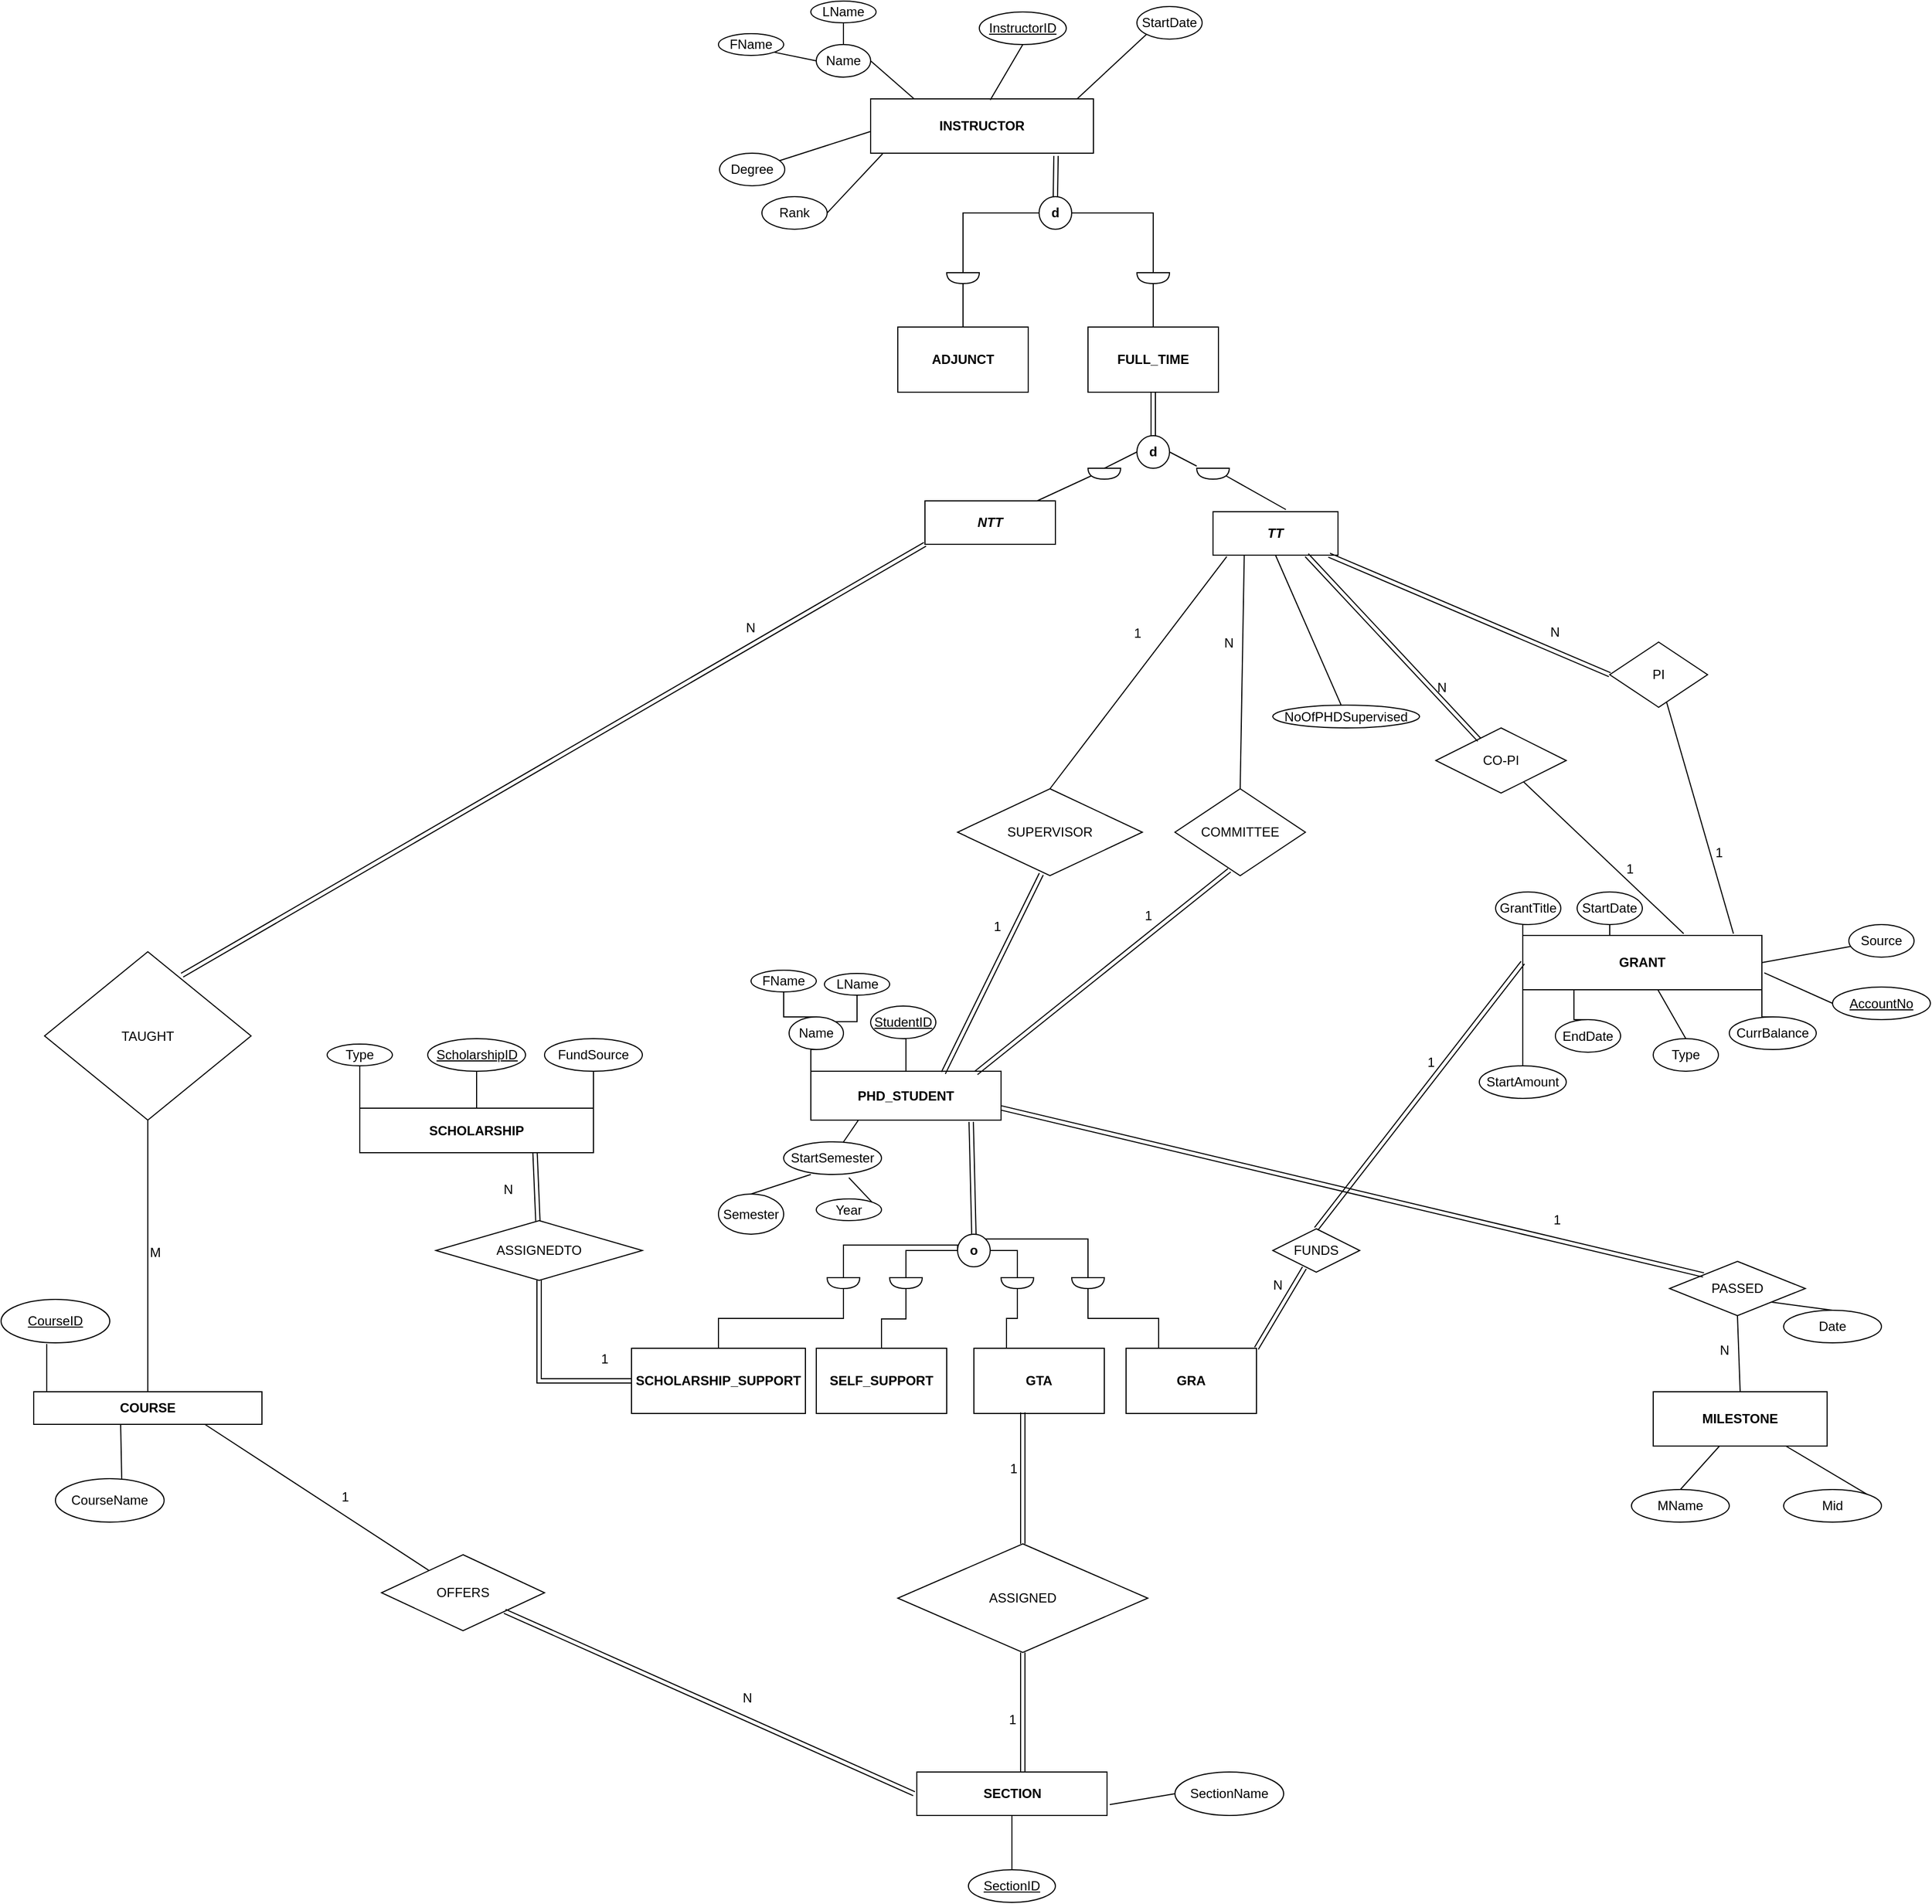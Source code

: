 <mxfile version="13.10.0" type="github"><diagram id="fCvhlvJ0kOpR7_OdzsJZ" name="Page-1"><mxGraphModel dx="2568" dy="1582" grid="1" gridSize="10" guides="1" tooltips="1" connect="1" arrows="1" fold="1" page="1" pageScale="1" pageWidth="850" pageHeight="1100" math="0" shadow="0"><root><mxCell id="0"/><mxCell id="1" parent="0"/><mxCell id="gssbHm3f4yCWulQ35V6J-1" value="&lt;b&gt;PHD_STUDENT&lt;/b&gt;" style="rounded=0;whiteSpace=wrap;html=1;" parent="1" vertex="1"><mxGeometry x="-145" y="-85" width="175" height="45" as="geometry"/></mxCell><mxCell id="gssbHm3f4yCWulQ35V6J-5" style="edgeStyle=orthogonalEdgeStyle;rounded=0;orthogonalLoop=1;jettySize=auto;html=1;exitX=0.5;exitY=1;exitDx=0;exitDy=0;entryX=0;entryY=0;entryDx=0;entryDy=0;endArrow=none;endFill=0;" parent="1" source="gssbHm3f4yCWulQ35V6J-4" target="gssbHm3f4yCWulQ35V6J-1" edge="1"><mxGeometry relative="1" as="geometry"/></mxCell><mxCell id="gssbHm3f4yCWulQ35V6J-7" style="edgeStyle=orthogonalEdgeStyle;rounded=0;orthogonalLoop=1;jettySize=auto;html=1;exitX=0.5;exitY=0;exitDx=0;exitDy=0;entryX=0.5;entryY=1;entryDx=0;entryDy=0;endArrow=none;endFill=0;" parent="1" source="gssbHm3f4yCWulQ35V6J-4" target="gssbHm3f4yCWulQ35V6J-6" edge="1"><mxGeometry relative="1" as="geometry"/></mxCell><mxCell id="gssbHm3f4yCWulQ35V6J-8" style="edgeStyle=orthogonalEdgeStyle;rounded=0;orthogonalLoop=1;jettySize=auto;html=1;exitX=1;exitY=0;exitDx=0;exitDy=0;endArrow=none;endFill=0;entryX=0.5;entryY=1;entryDx=0;entryDy=0;" parent="1" source="gssbHm3f4yCWulQ35V6J-4" target="gssbHm3f4yCWulQ35V6J-9" edge="1"><mxGeometry relative="1" as="geometry"><mxPoint x="-75" y="-145" as="targetPoint"/></mxGeometry></mxCell><mxCell id="gssbHm3f4yCWulQ35V6J-4" value="Name" style="ellipse;whiteSpace=wrap;html=1;" parent="1" vertex="1"><mxGeometry x="-165" y="-135" width="50" height="30" as="geometry"/></mxCell><mxCell id="gssbHm3f4yCWulQ35V6J-6" value="FName" style="ellipse;whiteSpace=wrap;html=1;" parent="1" vertex="1"><mxGeometry x="-200" y="-178" width="60" height="20" as="geometry"/></mxCell><mxCell id="gssbHm3f4yCWulQ35V6J-9" value="LName" style="ellipse;whiteSpace=wrap;html=1;" parent="1" vertex="1"><mxGeometry x="-132.5" y="-175" width="60" height="20" as="geometry"/></mxCell><mxCell id="gssbHm3f4yCWulQ35V6J-11" style="edgeStyle=orthogonalEdgeStyle;rounded=0;orthogonalLoop=1;jettySize=auto;html=1;exitX=0.5;exitY=1;exitDx=0;exitDy=0;entryX=0.5;entryY=0;entryDx=0;entryDy=0;endArrow=none;endFill=0;" parent="1" source="gssbHm3f4yCWulQ35V6J-10" target="gssbHm3f4yCWulQ35V6J-1" edge="1"><mxGeometry relative="1" as="geometry"/></mxCell><mxCell id="gssbHm3f4yCWulQ35V6J-10" value="&lt;u&gt;StudentID&lt;/u&gt;" style="ellipse;whiteSpace=wrap;html=1;" parent="1" vertex="1"><mxGeometry x="-90" y="-145" width="60" height="30" as="geometry"/></mxCell><mxCell id="gssbHm3f4yCWulQ35V6J-71" value="&lt;b&gt;COURSE&lt;/b&gt;" style="rounded=0;whiteSpace=wrap;html=1;" parent="1" vertex="1"><mxGeometry x="-860" y="210" width="210" height="30" as="geometry"/></mxCell><mxCell id="gssbHm3f4yCWulQ35V6J-130" style="edgeStyle=orthogonalEdgeStyle;rounded=0;orthogonalLoop=1;jettySize=auto;html=1;exitX=0;exitY=0.5;exitDx=0;exitDy=0;entryX=0;entryY=0.5;entryDx=0;entryDy=0;entryPerimeter=0;endArrow=none;endFill=0;" parent="1" source="gssbHm3f4yCWulQ35V6J-127" target="gssbHm3f4yCWulQ35V6J-129" edge="1"><mxGeometry relative="1" as="geometry"><Array as="points"><mxPoint x="-10" y="75"/><mxPoint x="-115" y="75"/></Array></mxGeometry></mxCell><mxCell id="gssbHm3f4yCWulQ35V6J-139" style="edgeStyle=orthogonalEdgeStyle;rounded=0;orthogonalLoop=1;jettySize=auto;html=1;exitX=0;exitY=0.5;exitDx=0;exitDy=0;endArrow=none;endFill=0;entryX=0;entryY=0.5;entryDx=0;entryDy=0;entryPerimeter=0;" parent="1" source="gssbHm3f4yCWulQ35V6J-127" target="gssbHm3f4yCWulQ35V6J-134" edge="1"><mxGeometry relative="1" as="geometry"><mxPoint x="-65" y="105" as="targetPoint"/></mxGeometry></mxCell><mxCell id="gssbHm3f4yCWulQ35V6J-151" style="edgeStyle=orthogonalEdgeStyle;rounded=0;orthogonalLoop=1;jettySize=auto;html=1;exitX=1;exitY=0.5;exitDx=0;exitDy=0;entryX=0;entryY=0.5;entryDx=0;entryDy=0;entryPerimeter=0;endArrow=none;endFill=0;" parent="1" source="gssbHm3f4yCWulQ35V6J-127" target="gssbHm3f4yCWulQ35V6J-149" edge="1"><mxGeometry relative="1" as="geometry"/></mxCell><mxCell id="gssbHm3f4yCWulQ35V6J-153" style="edgeStyle=orthogonalEdgeStyle;rounded=0;orthogonalLoop=1;jettySize=auto;html=1;exitX=1;exitY=0;exitDx=0;exitDy=0;entryX=0;entryY=0.5;entryDx=0;entryDy=0;entryPerimeter=0;endArrow=none;endFill=0;" parent="1" source="gssbHm3f4yCWulQ35V6J-127" target="gssbHm3f4yCWulQ35V6J-150" edge="1"><mxGeometry relative="1" as="geometry"/></mxCell><mxCell id="gssbHm3f4yCWulQ35V6J-127" value="&lt;b&gt;o&lt;/b&gt;" style="ellipse;whiteSpace=wrap;html=1;aspect=fixed;" parent="1" vertex="1"><mxGeometry x="-10" y="65" width="30" height="30" as="geometry"/></mxCell><mxCell id="gssbHm3f4yCWulQ35V6J-161" style="edgeStyle=orthogonalEdgeStyle;rounded=0;orthogonalLoop=1;jettySize=auto;html=1;exitX=1;exitY=0.5;exitDx=0;exitDy=0;exitPerimeter=0;entryX=0.5;entryY=0;entryDx=0;entryDy=0;endArrow=none;endFill=0;" parent="1" source="gssbHm3f4yCWulQ35V6J-129" target="gssbHm3f4yCWulQ35V6J-154" edge="1"><mxGeometry relative="1" as="geometry"/></mxCell><mxCell id="gssbHm3f4yCWulQ35V6J-129" value="" style="shape=or;whiteSpace=wrap;html=1;direction=south;" parent="1" vertex="1"><mxGeometry x="-130" y="105" width="30" height="10" as="geometry"/></mxCell><mxCell id="gssbHm3f4yCWulQ35V6J-162" style="edgeStyle=orthogonalEdgeStyle;rounded=0;orthogonalLoop=1;jettySize=auto;html=1;exitX=1;exitY=0.5;exitDx=0;exitDy=0;exitPerimeter=0;entryX=0.5;entryY=0;entryDx=0;entryDy=0;endArrow=none;endFill=0;" parent="1" source="gssbHm3f4yCWulQ35V6J-134" target="gssbHm3f4yCWulQ35V6J-155" edge="1"><mxGeometry relative="1" as="geometry"><Array as="points"><mxPoint x="-58" y="143"/><mxPoint x="-80" y="143"/></Array></mxGeometry></mxCell><mxCell id="gssbHm3f4yCWulQ35V6J-134" value="" style="shape=or;whiteSpace=wrap;html=1;direction=south;" parent="1" vertex="1"><mxGeometry x="-72.5" y="105" width="30" height="10" as="geometry"/></mxCell><mxCell id="gssbHm3f4yCWulQ35V6J-163" style="edgeStyle=orthogonalEdgeStyle;rounded=0;orthogonalLoop=1;jettySize=auto;html=1;exitX=1;exitY=0.5;exitDx=0;exitDy=0;exitPerimeter=0;entryX=0.25;entryY=0;entryDx=0;entryDy=0;endArrow=none;endFill=0;" parent="1" source="gssbHm3f4yCWulQ35V6J-149" target="gssbHm3f4yCWulQ35V6J-157" edge="1"><mxGeometry relative="1" as="geometry"/></mxCell><mxCell id="gssbHm3f4yCWulQ35V6J-149" value="" style="shape=or;whiteSpace=wrap;html=1;direction=south;" parent="1" vertex="1"><mxGeometry x="30" y="105" width="30" height="10" as="geometry"/></mxCell><mxCell id="gssbHm3f4yCWulQ35V6J-165" style="edgeStyle=orthogonalEdgeStyle;rounded=0;orthogonalLoop=1;jettySize=auto;html=1;exitX=1;exitY=0.5;exitDx=0;exitDy=0;exitPerimeter=0;entryX=0.25;entryY=0;entryDx=0;entryDy=0;endArrow=none;endFill=0;" parent="1" source="gssbHm3f4yCWulQ35V6J-150" target="gssbHm3f4yCWulQ35V6J-159" edge="1"><mxGeometry relative="1" as="geometry"/></mxCell><mxCell id="gssbHm3f4yCWulQ35V6J-150" value="" style="shape=or;whiteSpace=wrap;html=1;direction=south;" parent="1" vertex="1"><mxGeometry x="95" y="105" width="30" height="10" as="geometry"/></mxCell><mxCell id="gssbHm3f4yCWulQ35V6J-209" style="edgeStyle=orthogonalEdgeStyle;rounded=0;orthogonalLoop=1;jettySize=auto;html=1;exitX=0;exitY=0.5;exitDx=0;exitDy=0;entryX=0.5;entryY=1;entryDx=0;entryDy=0;endArrow=none;endFill=0;shape=link;" parent="1" source="gssbHm3f4yCWulQ35V6J-154" target="gssbHm3f4yCWulQ35V6J-208" edge="1"><mxGeometry relative="1" as="geometry"/></mxCell><mxCell id="gssbHm3f4yCWulQ35V6J-154" value="&lt;b&gt;SCHOLARSHIP_SUPPORT&lt;/b&gt;" style="rounded=0;whiteSpace=wrap;html=1;" parent="1" vertex="1"><mxGeometry x="-310" y="170" width="160" height="60" as="geometry"/></mxCell><mxCell id="gssbHm3f4yCWulQ35V6J-155" value="&lt;b&gt;SELF_SUPPORT&lt;/b&gt;" style="rounded=0;whiteSpace=wrap;html=1;" parent="1" vertex="1"><mxGeometry x="-140" y="170" width="120" height="60" as="geometry"/></mxCell><mxCell id="gssbHm3f4yCWulQ35V6J-157" value="&lt;b&gt;GTA&lt;/b&gt;" style="rounded=0;whiteSpace=wrap;html=1;" parent="1" vertex="1"><mxGeometry x="5" y="170" width="120" height="60" as="geometry"/></mxCell><mxCell id="gssbHm3f4yCWulQ35V6J-159" value="&lt;b&gt;GRA&lt;/b&gt;" style="rounded=0;whiteSpace=wrap;html=1;" parent="1" vertex="1"><mxGeometry x="145" y="170" width="120" height="60" as="geometry"/></mxCell><mxCell id="gssbHm3f4yCWulQ35V6J-178" style="edgeStyle=orthogonalEdgeStyle;rounded=0;orthogonalLoop=1;jettySize=auto;html=1;exitX=0.25;exitY=0;exitDx=0;exitDy=0;entryX=0.5;entryY=1;entryDx=0;entryDy=0;endArrow=none;endFill=0;" parent="1" source="gssbHm3f4yCWulQ35V6J-166" target="gssbHm3f4yCWulQ35V6J-177" edge="1"><mxGeometry relative="1" as="geometry"/></mxCell><mxCell id="gssbHm3f4yCWulQ35V6J-166" value="&lt;b&gt;GRANT&lt;br&gt;&lt;/b&gt;" style="rounded=0;whiteSpace=wrap;html=1;" parent="1" vertex="1"><mxGeometry x="510" y="-210" width="220" height="50" as="geometry"/></mxCell><mxCell id="gssbHm3f4yCWulQ35V6J-167" value="&lt;u&gt;AccountNo&lt;/u&gt;" style="ellipse;whiteSpace=wrap;html=1;" parent="1" vertex="1"><mxGeometry x="795" y="-162.5" width="90" height="30" as="geometry"/></mxCell><mxCell id="gssbHm3f4yCWulQ35V6J-172" style="edgeStyle=orthogonalEdgeStyle;rounded=0;orthogonalLoop=1;jettySize=auto;html=1;exitX=0.5;exitY=1;exitDx=0;exitDy=0;entryX=0;entryY=0;entryDx=0;entryDy=0;endArrow=none;endFill=0;" parent="1" source="gssbHm3f4yCWulQ35V6J-171" target="gssbHm3f4yCWulQ35V6J-166" edge="1"><mxGeometry relative="1" as="geometry"/></mxCell><mxCell id="gssbHm3f4yCWulQ35V6J-171" value="GrantTitle" style="ellipse;whiteSpace=wrap;html=1;" parent="1" vertex="1"><mxGeometry x="485" y="-250" width="60" height="30" as="geometry"/></mxCell><mxCell id="gssbHm3f4yCWulQ35V6J-173" value="Source" style="ellipse;whiteSpace=wrap;html=1;" parent="1" vertex="1"><mxGeometry x="810" y="-220" width="60" height="30" as="geometry"/></mxCell><mxCell id="gssbHm3f4yCWulQ35V6J-177" value="StartDate" style="ellipse;whiteSpace=wrap;html=1;" parent="1" vertex="1"><mxGeometry x="560" y="-250" width="60" height="30" as="geometry"/></mxCell><mxCell id="gssbHm3f4yCWulQ35V6J-180" style="edgeStyle=orthogonalEdgeStyle;rounded=0;orthogonalLoop=1;jettySize=auto;html=1;exitX=0.5;exitY=0;exitDx=0;exitDy=0;entryX=0.214;entryY=1.008;entryDx=0;entryDy=0;entryPerimeter=0;endArrow=none;endFill=0;" parent="1" source="gssbHm3f4yCWulQ35V6J-179" target="gssbHm3f4yCWulQ35V6J-166" edge="1"><mxGeometry relative="1" as="geometry"/></mxCell><mxCell id="gssbHm3f4yCWulQ35V6J-179" value="EndDate" style="ellipse;whiteSpace=wrap;html=1;" parent="1" vertex="1"><mxGeometry x="540" y="-132.5" width="60" height="30" as="geometry"/></mxCell><mxCell id="gssbHm3f4yCWulQ35V6J-182" style="edgeStyle=orthogonalEdgeStyle;rounded=0;orthogonalLoop=1;jettySize=auto;html=1;exitX=0.5;exitY=0;exitDx=0;exitDy=0;entryX=0;entryY=1;entryDx=0;entryDy=0;endArrow=none;endFill=0;" parent="1" source="gssbHm3f4yCWulQ35V6J-181" target="gssbHm3f4yCWulQ35V6J-166" edge="1"><mxGeometry relative="1" as="geometry"/></mxCell><mxCell id="gssbHm3f4yCWulQ35V6J-181" value="StartAmount" style="ellipse;whiteSpace=wrap;html=1;" parent="1" vertex="1"><mxGeometry x="470" y="-90" width="80" height="30" as="geometry"/></mxCell><mxCell id="gssbHm3f4yCWulQ35V6J-184" style="edgeStyle=orthogonalEdgeStyle;rounded=0;orthogonalLoop=1;jettySize=auto;html=1;exitX=0.5;exitY=0;exitDx=0;exitDy=0;entryX=1;entryY=1;entryDx=0;entryDy=0;endArrow=none;endFill=0;" parent="1" source="gssbHm3f4yCWulQ35V6J-183" target="gssbHm3f4yCWulQ35V6J-166" edge="1"><mxGeometry relative="1" as="geometry"/></mxCell><mxCell id="gssbHm3f4yCWulQ35V6J-183" value="CurrBalance" style="ellipse;whiteSpace=wrap;html=1;" parent="1" vertex="1"><mxGeometry x="700" y="-135" width="80" height="30" as="geometry"/></mxCell><mxCell id="gssbHm3f4yCWulQ35V6J-185" value="&lt;span&gt;FUNDS&lt;/span&gt;" style="rhombus;whiteSpace=wrap;html=1;fontStyle=0" parent="1" vertex="1"><mxGeometry x="280" y="60" width="80" height="40" as="geometry"/></mxCell><mxCell id="gssbHm3f4yCWulQ35V6J-207" style="edgeStyle=orthogonalEdgeStyle;rounded=0;orthogonalLoop=1;jettySize=auto;html=1;exitX=0;exitY=0;exitDx=0;exitDy=0;entryX=0.5;entryY=1;entryDx=0;entryDy=0;endArrow=none;endFill=0;" parent="1" source="gssbHm3f4yCWulQ35V6J-200" target="gssbHm3f4yCWulQ35V6J-205" edge="1"><mxGeometry relative="1" as="geometry"/></mxCell><mxCell id="gssbHm3f4yCWulQ35V6J-200" value="&lt;b&gt;SCHOLARSHIP&lt;/b&gt;" style="rounded=0;whiteSpace=wrap;html=1;" parent="1" vertex="1"><mxGeometry x="-560" y="-51" width="215" height="41" as="geometry"/></mxCell><mxCell id="gssbHm3f4yCWulQ35V6J-202" style="edgeStyle=orthogonalEdgeStyle;rounded=0;orthogonalLoop=1;jettySize=auto;html=1;exitX=0.5;exitY=1;exitDx=0;exitDy=0;entryX=0.5;entryY=0;entryDx=0;entryDy=0;endArrow=none;endFill=0;" parent="1" source="gssbHm3f4yCWulQ35V6J-201" target="gssbHm3f4yCWulQ35V6J-200" edge="1"><mxGeometry relative="1" as="geometry"/></mxCell><mxCell id="gssbHm3f4yCWulQ35V6J-201" value="&lt;u&gt;ScholarshipID&lt;br&gt;&lt;/u&gt;" style="ellipse;whiteSpace=wrap;html=1;" parent="1" vertex="1"><mxGeometry x="-497.5" y="-115" width="90" height="30" as="geometry"/></mxCell><mxCell id="gssbHm3f4yCWulQ35V6J-204" style="edgeStyle=orthogonalEdgeStyle;rounded=0;orthogonalLoop=1;jettySize=auto;html=1;exitX=0.5;exitY=1;exitDx=0;exitDy=0;entryX=1;entryY=0;entryDx=0;entryDy=0;endArrow=none;endFill=0;" parent="1" source="gssbHm3f4yCWulQ35V6J-203" target="gssbHm3f4yCWulQ35V6J-200" edge="1"><mxGeometry relative="1" as="geometry"/></mxCell><mxCell id="gssbHm3f4yCWulQ35V6J-203" value="FundSource" style="ellipse;whiteSpace=wrap;html=1;" parent="1" vertex="1"><mxGeometry x="-390" y="-115" width="90" height="30" as="geometry"/></mxCell><mxCell id="gssbHm3f4yCWulQ35V6J-205" value="Type" style="ellipse;whiteSpace=wrap;html=1;" parent="1" vertex="1"><mxGeometry x="-590" y="-110" width="60" height="20" as="geometry"/></mxCell><mxCell id="gssbHm3f4yCWulQ35V6J-208" value="&lt;span&gt;ASSIGNEDTO&lt;/span&gt;" style="rhombus;whiteSpace=wrap;html=1;fontStyle=0" parent="1" vertex="1"><mxGeometry x="-490" y="52.5" width="190" height="55" as="geometry"/></mxCell><mxCell id="gssbHm3f4yCWulQ35V6J-211" value="&lt;span&gt;ASSIGNED&lt;/span&gt;" style="rhombus;whiteSpace=wrap;html=1;fontStyle=0" parent="1" vertex="1"><mxGeometry x="-65" y="350" width="230" height="100" as="geometry"/></mxCell><mxCell id="gssbHm3f4yCWulQ35V6J-218" value="1" style="text;html=1;align=center;verticalAlign=middle;resizable=0;points=[];autosize=1;" parent="1" vertex="1"><mxGeometry x="-345" y="170" width="20" height="20" as="geometry"/></mxCell><mxCell id="gssbHm3f4yCWulQ35V6J-233" value="&lt;span&gt;SUPERVISOR&lt;/span&gt;" style="rhombus;whiteSpace=wrap;html=1;fontStyle=0" parent="1" vertex="1"><mxGeometry x="-10" y="-345" width="170" height="80" as="geometry"/></mxCell><mxCell id="gssbHm3f4yCWulQ35V6J-241" value="&lt;span&gt;COMMITTEE&lt;/span&gt;" style="rhombus;whiteSpace=wrap;html=1;fontStyle=0" parent="1" vertex="1"><mxGeometry x="190" y="-345" width="120" height="80" as="geometry"/></mxCell><mxCell id="obHCPfO9yoPYBhlcfAnq-4" value="" style="shape=link;html=1;width=4;exitX=0.5;exitY=0;exitDx=0;exitDy=0;entryX=0.843;entryY=1.034;entryDx=0;entryDy=0;entryPerimeter=0;" parent="1" source="gssbHm3f4yCWulQ35V6J-127" target="gssbHm3f4yCWulQ35V6J-1" edge="1"><mxGeometry width="50" height="50" relative="1" as="geometry"><mxPoint x="10" y="60" as="sourcePoint"/><mxPoint x="-20" y="-30" as="targetPoint"/></mxGeometry></mxCell><mxCell id="obHCPfO9yoPYBhlcfAnq-10" value="FName" style="ellipse;whiteSpace=wrap;html=1;" parent="1" vertex="1"><mxGeometry x="-230" y="-1040" width="60" height="20" as="geometry"/></mxCell><mxCell id="obHCPfO9yoPYBhlcfAnq-11" value="LName" style="ellipse;whiteSpace=wrap;html=1;" parent="1" vertex="1"><mxGeometry x="-145" y="-1070" width="60" height="20" as="geometry"/></mxCell><mxCell id="obHCPfO9yoPYBhlcfAnq-12" style="edgeStyle=orthogonalEdgeStyle;rounded=0;orthogonalLoop=1;jettySize=auto;html=1;exitX=1;exitY=0;exitDx=0;exitDy=0;endArrow=none;endFill=0;entryX=0.5;entryY=1;entryDx=0;entryDy=0;" parent="1" source="obHCPfO9yoPYBhlcfAnq-13" target="obHCPfO9yoPYBhlcfAnq-11" edge="1"><mxGeometry relative="1" as="geometry"><mxPoint x="30" y="-930" as="targetPoint"/></mxGeometry></mxCell><mxCell id="obHCPfO9yoPYBhlcfAnq-13" value="Name" style="ellipse;whiteSpace=wrap;html=1;" parent="1" vertex="1"><mxGeometry x="-140" y="-1030" width="50" height="30" as="geometry"/></mxCell><mxCell id="obHCPfO9yoPYBhlcfAnq-14" value="&lt;u&gt;InstructorID&lt;/u&gt;" style="ellipse;whiteSpace=wrap;html=1;" parent="1" vertex="1"><mxGeometry x="10" y="-1060" width="80" height="30" as="geometry"/></mxCell><mxCell id="obHCPfO9yoPYBhlcfAnq-15" value="StartDate" style="ellipse;whiteSpace=wrap;html=1;" parent="1" vertex="1"><mxGeometry x="155" y="-1065" width="60" height="30" as="geometry"/></mxCell><mxCell id="obHCPfO9yoPYBhlcfAnq-16" value="&lt;b&gt;INSTRUCTOR&lt;/b&gt;" style="rounded=0;whiteSpace=wrap;html=1;" parent="1" vertex="1"><mxGeometry x="-90" y="-980" width="205" height="50" as="geometry"/></mxCell><mxCell id="obHCPfO9yoPYBhlcfAnq-17" value="Degree" style="ellipse;whiteSpace=wrap;html=1;" parent="1" vertex="1"><mxGeometry x="-229" y="-930" width="60" height="30" as="geometry"/></mxCell><mxCell id="obHCPfO9yoPYBhlcfAnq-18" value="Rank" style="ellipse;whiteSpace=wrap;html=1;" parent="1" vertex="1"><mxGeometry x="-190" y="-890" width="60" height="30" as="geometry"/></mxCell><mxCell id="obHCPfO9yoPYBhlcfAnq-19" value="" style="shape=link;html=1;entryX=0.832;entryY=1.05;entryDx=0;entryDy=0;exitX=0.5;exitY=0;exitDx=0;exitDy=0;entryPerimeter=0;" parent="1" source="obHCPfO9yoPYBhlcfAnq-25" target="obHCPfO9yoPYBhlcfAnq-16" edge="1"><mxGeometry width="50" height="50" relative="1" as="geometry"><mxPoint x="195" y="-680" as="sourcePoint"/><mxPoint x="245" y="-730" as="targetPoint"/></mxGeometry></mxCell><mxCell id="obHCPfO9yoPYBhlcfAnq-21" style="edgeStyle=orthogonalEdgeStyle;rounded=0;orthogonalLoop=1;jettySize=auto;html=1;exitX=0;exitY=0.5;exitDx=0;exitDy=0;endArrow=none;endFill=0;" parent="1" source="obHCPfO9yoPYBhlcfAnq-41" edge="1"><mxGeometry relative="1" as="geometry"><mxPoint x="-5" y="-820" as="targetPoint"/></mxGeometry></mxCell><mxCell id="obHCPfO9yoPYBhlcfAnq-25" value="&lt;b&gt;d&lt;/b&gt;" style="ellipse;whiteSpace=wrap;html=1;aspect=fixed;" parent="1" vertex="1"><mxGeometry x="65" y="-890" width="30" height="30" as="geometry"/></mxCell><mxCell id="obHCPfO9yoPYBhlcfAnq-27" value="&lt;b&gt;&lt;span&gt;FULL_TIME&lt;/span&gt;&lt;/b&gt;" style="rounded=0;whiteSpace=wrap;html=1;fontStyle=0" parent="1" vertex="1"><mxGeometry x="110" y="-770" width="120" height="60" as="geometry"/></mxCell><mxCell id="obHCPfO9yoPYBhlcfAnq-40" value="" style="endArrow=none;html=1;entryX=1;entryY=0.5;entryDx=0;entryDy=0;entryPerimeter=0;" parent="1" target="obHCPfO9yoPYBhlcfAnq-38" edge="1"><mxGeometry width="50" height="50" relative="1" as="geometry"><mxPoint x="170" y="-770" as="sourcePoint"/><mxPoint x="240" y="-740" as="targetPoint"/></mxGeometry></mxCell><mxCell id="obHCPfO9yoPYBhlcfAnq-42" value="" style="endArrow=none;html=1;entryX=1;entryY=0.5;entryDx=0;entryDy=0;entryPerimeter=0;" parent="1" source="obHCPfO9yoPYBhlcfAnq-43" target="obHCPfO9yoPYBhlcfAnq-41" edge="1"><mxGeometry width="50" height="50" relative="1" as="geometry"><mxPoint x="-5" y="-710" as="sourcePoint"/><mxPoint x="-80" y="-680" as="targetPoint"/></mxGeometry></mxCell><mxCell id="obHCPfO9yoPYBhlcfAnq-44" value="" style="shape=link;html=1;entryX=0.5;entryY=1;entryDx=0;entryDy=0;" parent="1" target="obHCPfO9yoPYBhlcfAnq-27" edge="1"><mxGeometry width="50" height="50" relative="1" as="geometry"><mxPoint x="170" y="-670" as="sourcePoint"/><mxPoint x="220" y="-650" as="targetPoint"/></mxGeometry></mxCell><mxCell id="obHCPfO9yoPYBhlcfAnq-45" value="&lt;b&gt;d&lt;/b&gt;" style="ellipse;whiteSpace=wrap;html=1;aspect=fixed;" parent="1" vertex="1"><mxGeometry x="155" y="-670" width="30" height="30" as="geometry"/></mxCell><mxCell id="obHCPfO9yoPYBhlcfAnq-48" value="" style="shape=or;whiteSpace=wrap;html=1;direction=south;" parent="1" vertex="1"><mxGeometry x="210" y="-640" width="30" height="10" as="geometry"/></mxCell><mxCell id="obHCPfO9yoPYBhlcfAnq-49" value="&lt;b&gt;&lt;i&gt;TT&lt;/i&gt;&lt;/b&gt;" style="rounded=0;whiteSpace=wrap;html=1;" parent="1" vertex="1"><mxGeometry x="225" y="-600" width="115" height="40" as="geometry"/></mxCell><mxCell id="obHCPfO9yoPYBhlcfAnq-50" value="&lt;b&gt;&lt;i&gt;NTT&lt;/i&gt;&lt;/b&gt;" style="rounded=0;whiteSpace=wrap;html=1;" parent="1" vertex="1"><mxGeometry x="-40" y="-610" width="120" height="40" as="geometry"/></mxCell><mxCell id="obHCPfO9yoPYBhlcfAnq-51" value="NoOfPHDSupervised" style="ellipse;whiteSpace=wrap;html=1;" parent="1" vertex="1"><mxGeometry x="280" y="-422" width="135" height="21" as="geometry"/></mxCell><mxCell id="obHCPfO9yoPYBhlcfAnq-52" value="" style="endArrow=none;html=1;entryX=0.5;entryY=1;entryDx=0;entryDy=0;" parent="1" source="obHCPfO9yoPYBhlcfAnq-51" target="obHCPfO9yoPYBhlcfAnq-49" edge="1"><mxGeometry width="50" height="50" relative="1" as="geometry"><mxPoint x="60" y="-350" as="sourcePoint"/><mxPoint x="110" y="-400" as="targetPoint"/></mxGeometry></mxCell><mxCell id="obHCPfO9yoPYBhlcfAnq-55" value="" style="shape=or;whiteSpace=wrap;html=1;direction=south;" parent="1" vertex="1"><mxGeometry x="110" y="-640" width="30" height="10" as="geometry"/></mxCell><mxCell id="obHCPfO9yoPYBhlcfAnq-56" value="" style="endArrow=none;html=1;entryX=0;entryY=0.5;entryDx=0;entryDy=0;exitX=0;exitY=0.5;exitDx=0;exitDy=0;exitPerimeter=0;" parent="1" source="obHCPfO9yoPYBhlcfAnq-55" target="obHCPfO9yoPYBhlcfAnq-45" edge="1"><mxGeometry width="50" height="50" relative="1" as="geometry"><mxPoint x="150" y="-600" as="sourcePoint"/><mxPoint x="140" y="-640" as="targetPoint"/></mxGeometry></mxCell><mxCell id="obHCPfO9yoPYBhlcfAnq-58" value="" style="endArrow=none;html=1;entryX=0.7;entryY=0.9;entryDx=0;entryDy=0;entryPerimeter=0;" parent="1" source="obHCPfO9yoPYBhlcfAnq-50" target="obHCPfO9yoPYBhlcfAnq-55" edge="1"><mxGeometry width="50" height="50" relative="1" as="geometry"><mxPoint x="90" y="-540" as="sourcePoint"/><mxPoint x="100" y="-634" as="targetPoint"/></mxGeometry></mxCell><mxCell id="obHCPfO9yoPYBhlcfAnq-59" value="" style="endArrow=none;html=1;exitX=1;exitY=0.5;exitDx=0;exitDy=0;" parent="1" source="obHCPfO9yoPYBhlcfAnq-45" edge="1"><mxGeometry width="50" height="50" relative="1" as="geometry"><mxPoint x="240" y="-560" as="sourcePoint"/><mxPoint x="210" y="-642" as="targetPoint"/></mxGeometry></mxCell><mxCell id="obHCPfO9yoPYBhlcfAnq-60" value="" style="endArrow=none;html=1;exitX=0.7;exitY=0.1;exitDx=0;exitDy=0;exitPerimeter=0;entryX=0.583;entryY=-0.05;entryDx=0;entryDy=0;entryPerimeter=0;" parent="1" source="obHCPfO9yoPYBhlcfAnq-48" target="obHCPfO9yoPYBhlcfAnq-49" edge="1"><mxGeometry width="50" height="50" relative="1" as="geometry"><mxPoint x="370" y="-540" as="sourcePoint"/><mxPoint x="290" y="-582" as="targetPoint"/></mxGeometry></mxCell><mxCell id="obHCPfO9yoPYBhlcfAnq-64" value="" style="endArrow=none;html=1;rounded=0;exitX=0.929;exitY=1;exitDx=0;exitDy=0;exitPerimeter=0;shape=link;" parent="1" source="obHCPfO9yoPYBhlcfAnq-49" edge="1"><mxGeometry relative="1" as="geometry"><mxPoint x="440" y="-500" as="sourcePoint"/><mxPoint x="590" y="-450" as="targetPoint"/></mxGeometry></mxCell><mxCell id="obHCPfO9yoPYBhlcfAnq-65" value="N" style="resizable=0;html=1;align=right;verticalAlign=bottom;" parent="obHCPfO9yoPYBhlcfAnq-64" connectable="0" vertex="1"><mxGeometry x="1" relative="1" as="geometry"><mxPoint x="-45.35" y="-30.15" as="offset"/></mxGeometry></mxCell><mxCell id="obHCPfO9yoPYBhlcfAnq-66" value="PI" style="shape=rhombus;perimeter=rhombusPerimeter;whiteSpace=wrap;html=1;align=center;" parent="1" vertex="1"><mxGeometry x="590" y="-480" width="90" height="60" as="geometry"/></mxCell><mxCell id="obHCPfO9yoPYBhlcfAnq-78" value="Type" style="ellipse;whiteSpace=wrap;html=1;" parent="1" vertex="1"><mxGeometry x="630" y="-115" width="60" height="30" as="geometry"/></mxCell><mxCell id="obHCPfO9yoPYBhlcfAnq-85" value="CO-PI" style="shape=rhombus;perimeter=rhombusPerimeter;whiteSpace=wrap;html=1;align=center;" parent="1" vertex="1"><mxGeometry x="430" y="-401" width="120" height="60" as="geometry"/></mxCell><mxCell id="obHCPfO9yoPYBhlcfAnq-94" value="TAUGHT" style="shape=rhombus;perimeter=rhombusPerimeter;whiteSpace=wrap;html=1;align=center;" parent="1" vertex="1"><mxGeometry x="-850" y="-195" width="190" height="155" as="geometry"/></mxCell><mxCell id="obHCPfO9yoPYBhlcfAnq-97" value="&lt;b&gt;SECTION&lt;/b&gt;" style="rounded=0;whiteSpace=wrap;html=1;" parent="1" vertex="1"><mxGeometry x="-47.5" y="560" width="175" height="40" as="geometry"/></mxCell><mxCell id="obHCPfO9yoPYBhlcfAnq-98" value="&lt;u&gt;SectionID&lt;/u&gt;" style="ellipse;whiteSpace=wrap;html=1;" parent="1" vertex="1"><mxGeometry y="650" width="80" height="30" as="geometry"/></mxCell><mxCell id="obHCPfO9yoPYBhlcfAnq-99" value="" style="endArrow=none;html=1;exitX=0.5;exitY=0;exitDx=0;exitDy=0;" parent="1" source="obHCPfO9yoPYBhlcfAnq-98" edge="1"><mxGeometry width="50" height="50" relative="1" as="geometry"><mxPoint x="-150" y="910" as="sourcePoint"/><mxPoint x="40" y="600" as="targetPoint"/></mxGeometry></mxCell><mxCell id="obHCPfO9yoPYBhlcfAnq-103" value="&lt;span&gt;OFFERS&lt;/span&gt;" style="rhombus;whiteSpace=wrap;html=1;fontStyle=0" parent="1" vertex="1"><mxGeometry x="-540" y="360" width="150" height="70" as="geometry"/></mxCell><mxCell id="obHCPfO9yoPYBhlcfAnq-106" value="" style="endArrow=none;html=1;rounded=0;entryX=0.11;entryY=1.034;entryDx=0;entryDy=0;entryPerimeter=0;exitX=0.5;exitY=0;exitDx=0;exitDy=0;" parent="1" source="gssbHm3f4yCWulQ35V6J-233" target="obHCPfO9yoPYBhlcfAnq-49" edge="1"><mxGeometry relative="1" as="geometry"><mxPoint x="110" y="-400" as="sourcePoint"/><mxPoint x="270" y="-400" as="targetPoint"/></mxGeometry></mxCell><mxCell id="obHCPfO9yoPYBhlcfAnq-107" value="1" style="resizable=0;html=1;align=right;verticalAlign=bottom;" parent="obHCPfO9yoPYBhlcfAnq-106" connectable="0" vertex="1"><mxGeometry x="1" relative="1" as="geometry"><mxPoint x="-77.72" y="78.73" as="offset"/></mxGeometry></mxCell><mxCell id="obHCPfO9yoPYBhlcfAnq-110" value="" style="endArrow=none;html=1;rounded=0;entryX=0.25;entryY=1;entryDx=0;entryDy=0;exitX=0.5;exitY=0;exitDx=0;exitDy=0;" parent="1" source="gssbHm3f4yCWulQ35V6J-241" target="obHCPfO9yoPYBhlcfAnq-49" edge="1"><mxGeometry relative="1" as="geometry"><mxPoint x="200" y="-370" as="sourcePoint"/><mxPoint x="360" y="-370" as="targetPoint"/></mxGeometry></mxCell><mxCell id="obHCPfO9yoPYBhlcfAnq-111" value="N" style="resizable=0;html=1;align=right;verticalAlign=bottom;" parent="obHCPfO9yoPYBhlcfAnq-110" connectable="0" vertex="1"><mxGeometry x="1" relative="1" as="geometry"><mxPoint x="-8.75" y="89.96" as="offset"/></mxGeometry></mxCell><mxCell id="obHCPfO9yoPYBhlcfAnq-38" value="" style="shape=or;whiteSpace=wrap;html=1;direction=south;" parent="1" vertex="1"><mxGeometry x="155" y="-820" width="30" height="10" as="geometry"/></mxCell><mxCell id="obHCPfO9yoPYBhlcfAnq-121" style="edgeStyle=orthogonalEdgeStyle;rounded=0;orthogonalLoop=1;jettySize=auto;html=1;exitX=1;exitY=0.5;exitDx=0;exitDy=0;endArrow=none;endFill=0;" parent="1" source="obHCPfO9yoPYBhlcfAnq-25" target="obHCPfO9yoPYBhlcfAnq-38" edge="1"><mxGeometry relative="1" as="geometry"><mxPoint x="95" y="-875" as="sourcePoint"/><mxPoint x="205" y="-820" as="targetPoint"/><Array as="points"><mxPoint x="170" y="-875"/></Array></mxGeometry></mxCell><mxCell id="obHCPfO9yoPYBhlcfAnq-41" value="" style="shape=or;whiteSpace=wrap;html=1;direction=south;" parent="1" vertex="1"><mxGeometry x="-20" y="-820" width="30" height="10" as="geometry"/></mxCell><mxCell id="obHCPfO9yoPYBhlcfAnq-122" style="edgeStyle=orthogonalEdgeStyle;rounded=0;orthogonalLoop=1;jettySize=auto;html=1;exitX=0;exitY=0.5;exitDx=0;exitDy=0;endArrow=none;endFill=0;" parent="1" source="obHCPfO9yoPYBhlcfAnq-25" target="obHCPfO9yoPYBhlcfAnq-41" edge="1"><mxGeometry relative="1" as="geometry"><mxPoint x="-5" y="-820" as="targetPoint"/><mxPoint x="65" y="-875" as="sourcePoint"/></mxGeometry></mxCell><mxCell id="obHCPfO9yoPYBhlcfAnq-43" value="&lt;b&gt;&lt;span&gt;ADJUNCT&lt;/span&gt;&lt;/b&gt;" style="rounded=0;whiteSpace=wrap;html=1;fontStyle=0" parent="1" vertex="1"><mxGeometry x="-65" y="-770" width="120" height="60" as="geometry"/></mxCell><mxCell id="obHCPfO9yoPYBhlcfAnq-125" value="" style="endArrow=none;html=1;entryX=0.5;entryY=1;entryDx=0;entryDy=0;exitX=0.537;exitY=0.02;exitDx=0;exitDy=0;exitPerimeter=0;" parent="1" source="obHCPfO9yoPYBhlcfAnq-16" target="obHCPfO9yoPYBhlcfAnq-14" edge="1"><mxGeometry width="50" height="50" relative="1" as="geometry"><mxPoint x="20" y="-970" as="sourcePoint"/><mxPoint x="70" y="-1020" as="targetPoint"/></mxGeometry></mxCell><mxCell id="obHCPfO9yoPYBhlcfAnq-126" value="" style="endArrow=none;html=1;entryX=0;entryY=1;entryDx=0;entryDy=0;" parent="1" target="obHCPfO9yoPYBhlcfAnq-15" edge="1"><mxGeometry width="50" height="50" relative="1" as="geometry"><mxPoint x="100" y="-980" as="sourcePoint"/><mxPoint x="150" y="-1030" as="targetPoint"/></mxGeometry></mxCell><mxCell id="obHCPfO9yoPYBhlcfAnq-127" value="" style="endArrow=none;html=1;entryX=0;entryY=0.5;entryDx=0;entryDy=0;exitX=1;exitY=1;exitDx=0;exitDy=0;" parent="1" source="obHCPfO9yoPYBhlcfAnq-10" target="obHCPfO9yoPYBhlcfAnq-13" edge="1"><mxGeometry width="50" height="50" relative="1" as="geometry"><mxPoint x="-230" y="-960" as="sourcePoint"/><mxPoint x="-180" y="-1010" as="targetPoint"/></mxGeometry></mxCell><mxCell id="obHCPfO9yoPYBhlcfAnq-128" value="" style="endArrow=none;html=1;" parent="1" source="obHCPfO9yoPYBhlcfAnq-17" edge="1"><mxGeometry width="50" height="50" relative="1" as="geometry"><mxPoint x="-160" y="-890" as="sourcePoint"/><mxPoint x="-90" y="-950" as="targetPoint"/></mxGeometry></mxCell><mxCell id="obHCPfO9yoPYBhlcfAnq-129" value="" style="endArrow=none;html=1;entryX=0.054;entryY=1.01;entryDx=0;entryDy=0;entryPerimeter=0;exitX=1;exitY=0.5;exitDx=0;exitDy=0;" parent="1" source="obHCPfO9yoPYBhlcfAnq-18" target="obHCPfO9yoPYBhlcfAnq-16" edge="1"><mxGeometry width="50" height="50" relative="1" as="geometry"><mxPoint x="-130" y="-850" as="sourcePoint"/><mxPoint x="-80" y="-900" as="targetPoint"/></mxGeometry></mxCell><mxCell id="obHCPfO9yoPYBhlcfAnq-132" value="" style="endArrow=none;html=1;entryX=1;entryY=0.5;entryDx=0;entryDy=0;" parent="1" target="obHCPfO9yoPYBhlcfAnq-13" edge="1"><mxGeometry width="50" height="50" relative="1" as="geometry"><mxPoint x="-50" y="-980" as="sourcePoint"/><mxPoint y="-1030" as="targetPoint"/></mxGeometry></mxCell><mxCell id="obHCPfO9yoPYBhlcfAnq-134" value="" style="endArrow=none;html=1;rounded=0;exitX=0.75;exitY=1;exitDx=0;exitDy=0;shape=link;" parent="1" source="gssbHm3f4yCWulQ35V6J-200" target="gssbHm3f4yCWulQ35V6J-208" edge="1"><mxGeometry relative="1" as="geometry"><mxPoint x="-620" y="50" as="sourcePoint"/><mxPoint x="-460" y="50" as="targetPoint"/></mxGeometry></mxCell><mxCell id="obHCPfO9yoPYBhlcfAnq-135" value="N" style="resizable=0;html=1;align=right;verticalAlign=bottom;" parent="obHCPfO9yoPYBhlcfAnq-134" connectable="0" vertex="1"><mxGeometry x="1" relative="1" as="geometry"><mxPoint x="-22.81" y="-20.68" as="offset"/></mxGeometry></mxCell><mxCell id="obHCPfO9yoPYBhlcfAnq-136" value="" style="endArrow=none;html=1;exitX=1.01;exitY=0.688;exitDx=0;exitDy=0;exitPerimeter=0;entryX=0;entryY=0.5;entryDx=0;entryDy=0;" parent="1" source="gssbHm3f4yCWulQ35V6J-166" target="gssbHm3f4yCWulQ35V6J-167" edge="1"><mxGeometry width="50" height="50" relative="1" as="geometry"><mxPoint x="790" y="-100" as="sourcePoint"/><mxPoint x="840" y="-150" as="targetPoint"/></mxGeometry></mxCell><mxCell id="obHCPfO9yoPYBhlcfAnq-137" value="" style="endArrow=none;html=1;exitX=0.5;exitY=0;exitDx=0;exitDy=0;" parent="1" source="obHCPfO9yoPYBhlcfAnq-78" target="gssbHm3f4yCWulQ35V6J-166" edge="1"><mxGeometry width="50" height="50" relative="1" as="geometry"><mxPoint x="670" y="-30" as="sourcePoint"/><mxPoint x="660" y="-80" as="targetPoint"/></mxGeometry></mxCell><mxCell id="obHCPfO9yoPYBhlcfAnq-138" value="" style="endArrow=none;html=1;entryX=1;entryY=0.5;entryDx=0;entryDy=0;" parent="1" source="gssbHm3f4yCWulQ35V6J-173" target="gssbHm3f4yCWulQ35V6J-166" edge="1"><mxGeometry width="50" height="50" relative="1" as="geometry"><mxPoint x="730" y="-10" as="sourcePoint"/><mxPoint x="720" y="-90" as="targetPoint"/></mxGeometry></mxCell><mxCell id="obHCPfO9yoPYBhlcfAnq-152" value="MName" style="ellipse;whiteSpace=wrap;html=1;" parent="1" vertex="1"><mxGeometry x="610" y="300" width="90" height="30" as="geometry"/></mxCell><mxCell id="obHCPfO9yoPYBhlcfAnq-154" value="&lt;b&gt;MILESTONE&lt;/b&gt;" style="rounded=0;whiteSpace=wrap;html=1;" parent="1" vertex="1"><mxGeometry x="630" y="210" width="160" height="50" as="geometry"/></mxCell><mxCell id="obHCPfO9yoPYBhlcfAnq-157" value="&lt;span&gt;PASSED&lt;/span&gt;" style="rhombus;whiteSpace=wrap;html=1;fontStyle=0" parent="1" vertex="1"><mxGeometry x="645" y="90" width="125" height="50" as="geometry"/></mxCell><mxCell id="obHCPfO9yoPYBhlcfAnq-159" value="Date" style="ellipse;whiteSpace=wrap;html=1;" parent="1" vertex="1"><mxGeometry x="750" y="135" width="90" height="30" as="geometry"/></mxCell><mxCell id="obHCPfO9yoPYBhlcfAnq-162" value="" style="endArrow=none;html=1;exitX=1;exitY=1;exitDx=0;exitDy=0;entryX=0.5;entryY=0;entryDx=0;entryDy=0;" parent="1" source="obHCPfO9yoPYBhlcfAnq-157" target="obHCPfO9yoPYBhlcfAnq-159" edge="1"><mxGeometry width="50" height="50" relative="1" as="geometry"><mxPoint x="730" y="220" as="sourcePoint"/><mxPoint x="780" y="170" as="targetPoint"/></mxGeometry></mxCell><mxCell id="obHCPfO9yoPYBhlcfAnq-163" value="Mid" style="ellipse;whiteSpace=wrap;html=1;" parent="1" vertex="1"><mxGeometry x="750" y="300" width="90" height="30" as="geometry"/></mxCell><mxCell id="obHCPfO9yoPYBhlcfAnq-167" value="" style="endArrow=none;html=1;rounded=0;entryX=0.5;entryY=1;entryDx=0;entryDy=0;exitX=0.5;exitY=0;exitDx=0;exitDy=0;" parent="1" source="obHCPfO9yoPYBhlcfAnq-154" target="obHCPfO9yoPYBhlcfAnq-157" edge="1"><mxGeometry relative="1" as="geometry"><mxPoint x="540" y="230" as="sourcePoint"/><mxPoint x="700" y="230" as="targetPoint"/></mxGeometry></mxCell><mxCell id="obHCPfO9yoPYBhlcfAnq-168" value="N" style="resizable=0;html=1;align=right;verticalAlign=bottom;" parent="obHCPfO9yoPYBhlcfAnq-167" connectable="0" vertex="1"><mxGeometry x="1" relative="1" as="geometry"><mxPoint x="-7.5" y="39.96" as="offset"/></mxGeometry></mxCell><mxCell id="obHCPfO9yoPYBhlcfAnq-169" value="" style="endArrow=none;html=1;entryX=0.381;entryY=1;entryDx=0;entryDy=0;entryPerimeter=0;exitX=0.5;exitY=0;exitDx=0;exitDy=0;" parent="1" source="obHCPfO9yoPYBhlcfAnq-152" target="obHCPfO9yoPYBhlcfAnq-154" edge="1"><mxGeometry width="50" height="50" relative="1" as="geometry"><mxPoint x="670" y="330" as="sourcePoint"/><mxPoint x="720" y="280" as="targetPoint"/></mxGeometry></mxCell><mxCell id="obHCPfO9yoPYBhlcfAnq-170" value="" style="endArrow=none;html=1;exitX=1;exitY=0;exitDx=0;exitDy=0;" parent="1" source="obHCPfO9yoPYBhlcfAnq-163" target="obHCPfO9yoPYBhlcfAnq-154" edge="1"><mxGeometry width="50" height="50" relative="1" as="geometry"><mxPoint x="820" y="340" as="sourcePoint"/><mxPoint x="870" y="290" as="targetPoint"/></mxGeometry></mxCell><mxCell id="obHCPfO9yoPYBhlcfAnq-175" value="" style="shape=link;html=1;rounded=0;entryX=0;entryY=1;entryDx=0;entryDy=0;exitX=0.666;exitY=0.139;exitDx=0;exitDy=0;exitPerimeter=0;" parent="1" source="obHCPfO9yoPYBhlcfAnq-94" target="obHCPfO9yoPYBhlcfAnq-50" edge="1"><mxGeometry relative="1" as="geometry"><mxPoint x="-510" y="-230" as="sourcePoint"/><mxPoint x="-350" y="-230" as="targetPoint"/></mxGeometry></mxCell><mxCell id="obHCPfO9yoPYBhlcfAnq-176" value="N" style="resizable=0;html=1;align=right;verticalAlign=bottom;" parent="obHCPfO9yoPYBhlcfAnq-175" connectable="0" vertex="1"><mxGeometry x="1" relative="1" as="geometry"><mxPoint x="-155.29" y="85.19" as="offset"/></mxGeometry></mxCell><mxCell id="obHCPfO9yoPYBhlcfAnq-196" value="" style="endArrow=none;html=1;rounded=0;exitX=0.5;exitY=1;exitDx=0;exitDy=0;" parent="1" source="obHCPfO9yoPYBhlcfAnq-94" target="gssbHm3f4yCWulQ35V6J-71" edge="1"><mxGeometry relative="1" as="geometry"><mxPoint x="-770" y="120" as="sourcePoint"/><mxPoint x="-610" y="120" as="targetPoint"/></mxGeometry></mxCell><mxCell id="obHCPfO9yoPYBhlcfAnq-197" value="M" style="resizable=0;html=1;align=left;verticalAlign=bottom;" parent="obHCPfO9yoPYBhlcfAnq-196" connectable="0" vertex="1"><mxGeometry x="-1" relative="1" as="geometry"><mxPoint y="130" as="offset"/></mxGeometry></mxCell><mxCell id="obHCPfO9yoPYBhlcfAnq-200" value="" style="shape=link;html=1;rounded=0;entryX=0.5;entryY=0;entryDx=0;entryDy=0;" parent="1" target="gssbHm3f4yCWulQ35V6J-211" edge="1"><mxGeometry relative="1" as="geometry"><mxPoint x="50" y="229" as="sourcePoint"/><mxPoint x="185" y="300" as="targetPoint"/></mxGeometry></mxCell><mxCell id="obHCPfO9yoPYBhlcfAnq-201" value="1" style="resizable=0;html=1;align=right;verticalAlign=bottom;" parent="obHCPfO9yoPYBhlcfAnq-200" connectable="0" vertex="1"><mxGeometry x="1" relative="1" as="geometry"><mxPoint x="-5" y="-60.07" as="offset"/></mxGeometry></mxCell><mxCell id="obHCPfO9yoPYBhlcfAnq-204" value="" style="shape=link;html=1;rounded=0;entryX=0.557;entryY=0;entryDx=0;entryDy=0;entryPerimeter=0;" parent="1" target="obHCPfO9yoPYBhlcfAnq-97" edge="1"><mxGeometry relative="1" as="geometry"><mxPoint x="50" y="450" as="sourcePoint"/><mxPoint x="210" y="450" as="targetPoint"/></mxGeometry></mxCell><mxCell id="obHCPfO9yoPYBhlcfAnq-205" value="1" style="resizable=0;html=1;align=right;verticalAlign=bottom;" parent="obHCPfO9yoPYBhlcfAnq-204" connectable="0" vertex="1"><mxGeometry x="1" relative="1" as="geometry"><mxPoint x="-5.04" y="-39.55" as="offset"/></mxGeometry></mxCell><mxCell id="obHCPfO9yoPYBhlcfAnq-206" value="" style="shape=link;html=1;rounded=0;exitX=1;exitY=0.75;exitDx=0;exitDy=0;entryX=0;entryY=0;entryDx=0;entryDy=0;" parent="1" source="gssbHm3f4yCWulQ35V6J-1" target="obHCPfO9yoPYBhlcfAnq-157" edge="1"><mxGeometry relative="1" as="geometry"><mxPoint x="460" y="50" as="sourcePoint"/><mxPoint x="620" y="50" as="targetPoint"/></mxGeometry></mxCell><mxCell id="obHCPfO9yoPYBhlcfAnq-207" value="1" style="resizable=0;html=1;align=right;verticalAlign=bottom;" parent="obHCPfO9yoPYBhlcfAnq-206" connectable="0" vertex="1"><mxGeometry x="1" relative="1" as="geometry"><mxPoint x="-130.97" y="-42.43" as="offset"/></mxGeometry></mxCell><mxCell id="obHCPfO9yoPYBhlcfAnq-208" value="" style="shape=link;html=1;rounded=0;entryX=0.453;entryY=0.981;entryDx=0;entryDy=0;entryPerimeter=0;exitX=0.697;exitY=0.034;exitDx=0;exitDy=0;exitPerimeter=0;" parent="1" source="gssbHm3f4yCWulQ35V6J-1" target="gssbHm3f4yCWulQ35V6J-233" edge="1"><mxGeometry relative="1" as="geometry"><mxPoint x="-20" y="-90" as="sourcePoint"/><mxPoint x="140" y="-190" as="targetPoint"/></mxGeometry></mxCell><mxCell id="obHCPfO9yoPYBhlcfAnq-209" value="1" style="resizable=0;html=1;align=right;verticalAlign=bottom;" parent="obHCPfO9yoPYBhlcfAnq-208" connectable="0" vertex="1"><mxGeometry x="1" relative="1" as="geometry"><mxPoint x="-37.01" y="56.53" as="offset"/></mxGeometry></mxCell><mxCell id="obHCPfO9yoPYBhlcfAnq-212" value="Semester" style="ellipse;whiteSpace=wrap;html=1;" parent="1" vertex="1"><mxGeometry x="-230" y="28" width="60" height="37" as="geometry"/></mxCell><mxCell id="obHCPfO9yoPYBhlcfAnq-213" value="Year" style="ellipse;whiteSpace=wrap;html=1;" parent="1" vertex="1"><mxGeometry x="-140" y="32.5" width="60" height="20" as="geometry"/></mxCell><mxCell id="obHCPfO9yoPYBhlcfAnq-214" value="StartSemester" style="ellipse;whiteSpace=wrap;html=1;" parent="1" vertex="1"><mxGeometry x="-170" y="-20" width="90" height="30" as="geometry"/></mxCell><mxCell id="obHCPfO9yoPYBhlcfAnq-217" value="" style="endArrow=none;html=1;entryX=0.25;entryY=1;entryDx=0;entryDy=0;" parent="1" source="obHCPfO9yoPYBhlcfAnq-214" target="gssbHm3f4yCWulQ35V6J-1" edge="1"><mxGeometry width="50" height="50" relative="1" as="geometry"><mxPoint x="-150" y="30" as="sourcePoint"/><mxPoint x="-100" y="-20" as="targetPoint"/></mxGeometry></mxCell><mxCell id="obHCPfO9yoPYBhlcfAnq-218" value="" style="endArrow=none;html=1;exitX=0.5;exitY=0;exitDx=0;exitDy=0;" parent="1" source="obHCPfO9yoPYBhlcfAnq-212" edge="1"><mxGeometry width="50" height="50" relative="1" as="geometry"><mxPoint x="-195" y="50" as="sourcePoint"/><mxPoint x="-145" y="10" as="targetPoint"/></mxGeometry></mxCell><mxCell id="obHCPfO9yoPYBhlcfAnq-219" value="" style="endArrow=none;html=1;entryX=1;entryY=0;entryDx=0;entryDy=0;" parent="1" target="obHCPfO9yoPYBhlcfAnq-213" edge="1"><mxGeometry width="50" height="50" relative="1" as="geometry"><mxPoint x="-110" y="13" as="sourcePoint"/><mxPoint x="-90" y="30" as="targetPoint"/></mxGeometry></mxCell><mxCell id="obHCPfO9yoPYBhlcfAnq-221" value="" style="shape=link;html=1;rounded=0;entryX=0.417;entryY=0.938;entryDx=0;entryDy=0;entryPerimeter=0;exitX=0.869;exitY=0.034;exitDx=0;exitDy=0;exitPerimeter=0;" parent="1" source="gssbHm3f4yCWulQ35V6J-1" target="gssbHm3f4yCWulQ35V6J-241" edge="1"><mxGeometry relative="1" as="geometry"><mxPoint x="10" y="-90" as="sourcePoint"/><mxPoint x="280" y="-100" as="targetPoint"/></mxGeometry></mxCell><mxCell id="obHCPfO9yoPYBhlcfAnq-222" value="1" style="resizable=0;html=1;align=right;verticalAlign=bottom;" parent="obHCPfO9yoPYBhlcfAnq-221" connectable="0" vertex="1"><mxGeometry x="1" relative="1" as="geometry"><mxPoint x="-70.32" y="50.18" as="offset"/></mxGeometry></mxCell><mxCell id="obHCPfO9yoPYBhlcfAnq-223" value="" style="endArrow=none;html=1;rounded=0;entryX=0.881;entryY=-0.033;entryDx=0;entryDy=0;entryPerimeter=0;" parent="1" source="obHCPfO9yoPYBhlcfAnq-66" target="gssbHm3f4yCWulQ35V6J-166" edge="1"><mxGeometry relative="1" as="geometry"><mxPoint x="690" y="-280" as="sourcePoint"/><mxPoint x="850" y="-280" as="targetPoint"/></mxGeometry></mxCell><mxCell id="obHCPfO9yoPYBhlcfAnq-224" value="1" style="resizable=0;html=1;align=right;verticalAlign=bottom;" parent="obHCPfO9yoPYBhlcfAnq-223" connectable="0" vertex="1"><mxGeometry x="1" relative="1" as="geometry"><mxPoint x="-9.21" y="-66.39" as="offset"/></mxGeometry></mxCell><mxCell id="obHCPfO9yoPYBhlcfAnq-225" value="" style="endArrow=none;html=1;rounded=0;entryX=0.673;entryY=-0.033;entryDx=0;entryDy=0;entryPerimeter=0;" parent="1" source="obHCPfO9yoPYBhlcfAnq-85" target="gssbHm3f4yCWulQ35V6J-166" edge="1"><mxGeometry relative="1" as="geometry"><mxPoint x="550" y="-270" as="sourcePoint"/><mxPoint x="710" y="-270" as="targetPoint"/></mxGeometry></mxCell><mxCell id="obHCPfO9yoPYBhlcfAnq-226" value="1" style="resizable=0;html=1;align=right;verticalAlign=bottom;" parent="obHCPfO9yoPYBhlcfAnq-225" connectable="0" vertex="1"><mxGeometry x="1" relative="1" as="geometry"><mxPoint x="-45.1" y="-51.13" as="offset"/></mxGeometry></mxCell><mxCell id="obHCPfO9yoPYBhlcfAnq-227" value="" style="endArrow=none;html=1;rounded=0;exitX=0.75;exitY=1;exitDx=0;exitDy=0;entryX=0.333;entryY=0.183;entryDx=0;entryDy=0;entryPerimeter=0;shape=link;" parent="1" source="obHCPfO9yoPYBhlcfAnq-49" target="obHCPfO9yoPYBhlcfAnq-85" edge="1"><mxGeometry relative="1" as="geometry"><mxPoint x="460" y="-410" as="sourcePoint"/><mxPoint x="620" y="-410" as="targetPoint"/></mxGeometry></mxCell><mxCell id="obHCPfO9yoPYBhlcfAnq-228" value="N" style="resizable=0;html=1;align=right;verticalAlign=bottom;" parent="obHCPfO9yoPYBhlcfAnq-227" connectable="0" vertex="1"><mxGeometry x="1" relative="1" as="geometry"><mxPoint x="-29.7" y="-39.73" as="offset"/></mxGeometry></mxCell><mxCell id="1OOzO6LZMfIjNYuifjYg-1" value="&lt;u&gt;CourseID&lt;/u&gt;" style="ellipse;whiteSpace=wrap;html=1;align=center;" parent="1" vertex="1"><mxGeometry x="-890" y="125" width="100" height="40" as="geometry"/></mxCell><mxCell id="1OOzO6LZMfIjNYuifjYg-2" value="" style="endArrow=none;html=1;entryX=0.42;entryY=1.025;entryDx=0;entryDy=0;entryPerimeter=0;" parent="1" target="1OOzO6LZMfIjNYuifjYg-1" edge="1"><mxGeometry width="50" height="50" relative="1" as="geometry"><mxPoint x="-848" y="210" as="sourcePoint"/><mxPoint x="-830" y="190" as="targetPoint"/></mxGeometry></mxCell><mxCell id="1OOzO6LZMfIjNYuifjYg-5" value="CourseName" style="ellipse;whiteSpace=wrap;html=1;align=center;" parent="1" vertex="1"><mxGeometry x="-840" y="290" width="100" height="40" as="geometry"/></mxCell><mxCell id="1OOzO6LZMfIjNYuifjYg-6" value="" style="endArrow=none;html=1;exitX=0.61;exitY=0.025;exitDx=0;exitDy=0;exitPerimeter=0;" parent="1" source="1OOzO6LZMfIjNYuifjYg-5" edge="1"><mxGeometry width="50" height="50" relative="1" as="geometry"><mxPoint x="-830" y="290" as="sourcePoint"/><mxPoint x="-780" y="240" as="targetPoint"/></mxGeometry></mxCell><mxCell id="1OOzO6LZMfIjNYuifjYg-7" value="SectionName" style="ellipse;whiteSpace=wrap;html=1;align=center;" parent="1" vertex="1"><mxGeometry x="190" y="560" width="100" height="40" as="geometry"/></mxCell><mxCell id="1OOzO6LZMfIjNYuifjYg-8" value="" style="endArrow=none;html=1;entryX=0;entryY=0.5;entryDx=0;entryDy=0;" parent="1" target="1OOzO6LZMfIjNYuifjYg-7" edge="1"><mxGeometry width="50" height="50" relative="1" as="geometry"><mxPoint x="130" y="590" as="sourcePoint"/><mxPoint x="190" y="590" as="targetPoint"/></mxGeometry></mxCell><mxCell id="1OOzO6LZMfIjNYuifjYg-9" value="" style="endArrow=none;html=1;rounded=0;exitX=0.75;exitY=1;exitDx=0;exitDy=0;" parent="1" source="gssbHm3f4yCWulQ35V6J-71" target="obHCPfO9yoPYBhlcfAnq-103" edge="1"><mxGeometry relative="1" as="geometry"><mxPoint x="-690" y="310" as="sourcePoint"/><mxPoint x="-530" y="310" as="targetPoint"/></mxGeometry></mxCell><mxCell id="1OOzO6LZMfIjNYuifjYg-10" value="1" style="resizable=0;html=1;align=right;verticalAlign=bottom;" parent="1OOzO6LZMfIjNYuifjYg-9" connectable="0" vertex="1"><mxGeometry x="1" relative="1" as="geometry"><mxPoint x="-73.51" y="-59.45" as="offset"/></mxGeometry></mxCell><mxCell id="1OOzO6LZMfIjNYuifjYg-13" value="" style="shape=link;html=1;rounded=0;" parent="1" source="obHCPfO9yoPYBhlcfAnq-103" edge="1"><mxGeometry relative="1" as="geometry"><mxPoint x="-410" y="510" as="sourcePoint"/><mxPoint x="-50" y="580" as="targetPoint"/></mxGeometry></mxCell><mxCell id="1OOzO6LZMfIjNYuifjYg-14" value="N" style="resizable=0;html=1;align=right;verticalAlign=bottom;" parent="1OOzO6LZMfIjNYuifjYg-13" connectable="0" vertex="1"><mxGeometry x="1" relative="1" as="geometry"><mxPoint x="-148.66" y="-79.85" as="offset"/></mxGeometry></mxCell><mxCell id="1OOzO6LZMfIjNYuifjYg-15" value="" style="shape=link;html=1;rounded=0;entryX=0;entryY=0.5;entryDx=0;entryDy=0;exitX=0.5;exitY=0;exitDx=0;exitDy=0;" parent="1" source="gssbHm3f4yCWulQ35V6J-185" target="gssbHm3f4yCWulQ35V6J-166" edge="1"><mxGeometry relative="1" as="geometry"><mxPoint x="270" y="70" as="sourcePoint"/><mxPoint x="430" y="70" as="targetPoint"/></mxGeometry></mxCell><mxCell id="1OOzO6LZMfIjNYuifjYg-16" value="1" style="resizable=0;html=1;align=right;verticalAlign=bottom;" parent="1OOzO6LZMfIjNYuifjYg-15" connectable="0" vertex="1"><mxGeometry x="1" relative="1" as="geometry"><mxPoint x="-79.98" y="99.97" as="offset"/></mxGeometry></mxCell><mxCell id="1OOzO6LZMfIjNYuifjYg-20" value="" style="shape=link;html=1;rounded=0;exitX=1;exitY=0;exitDx=0;exitDy=0;entryX=0.363;entryY=0.9;entryDx=0;entryDy=0;entryPerimeter=0;" parent="1" source="gssbHm3f4yCWulQ35V6J-159" target="gssbHm3f4yCWulQ35V6J-185" edge="1"><mxGeometry relative="1" as="geometry"><mxPoint x="270" y="210" as="sourcePoint"/><mxPoint x="309" y="90" as="targetPoint"/></mxGeometry></mxCell><mxCell id="1OOzO6LZMfIjNYuifjYg-21" value="N" style="resizable=0;html=1;align=right;verticalAlign=bottom;" parent="1OOzO6LZMfIjNYuifjYg-20" connectable="0" vertex="1"><mxGeometry x="1" relative="1" as="geometry"><mxPoint x="-19.88" y="24.82" as="offset"/></mxGeometry></mxCell></root></mxGraphModel></diagram></mxfile>